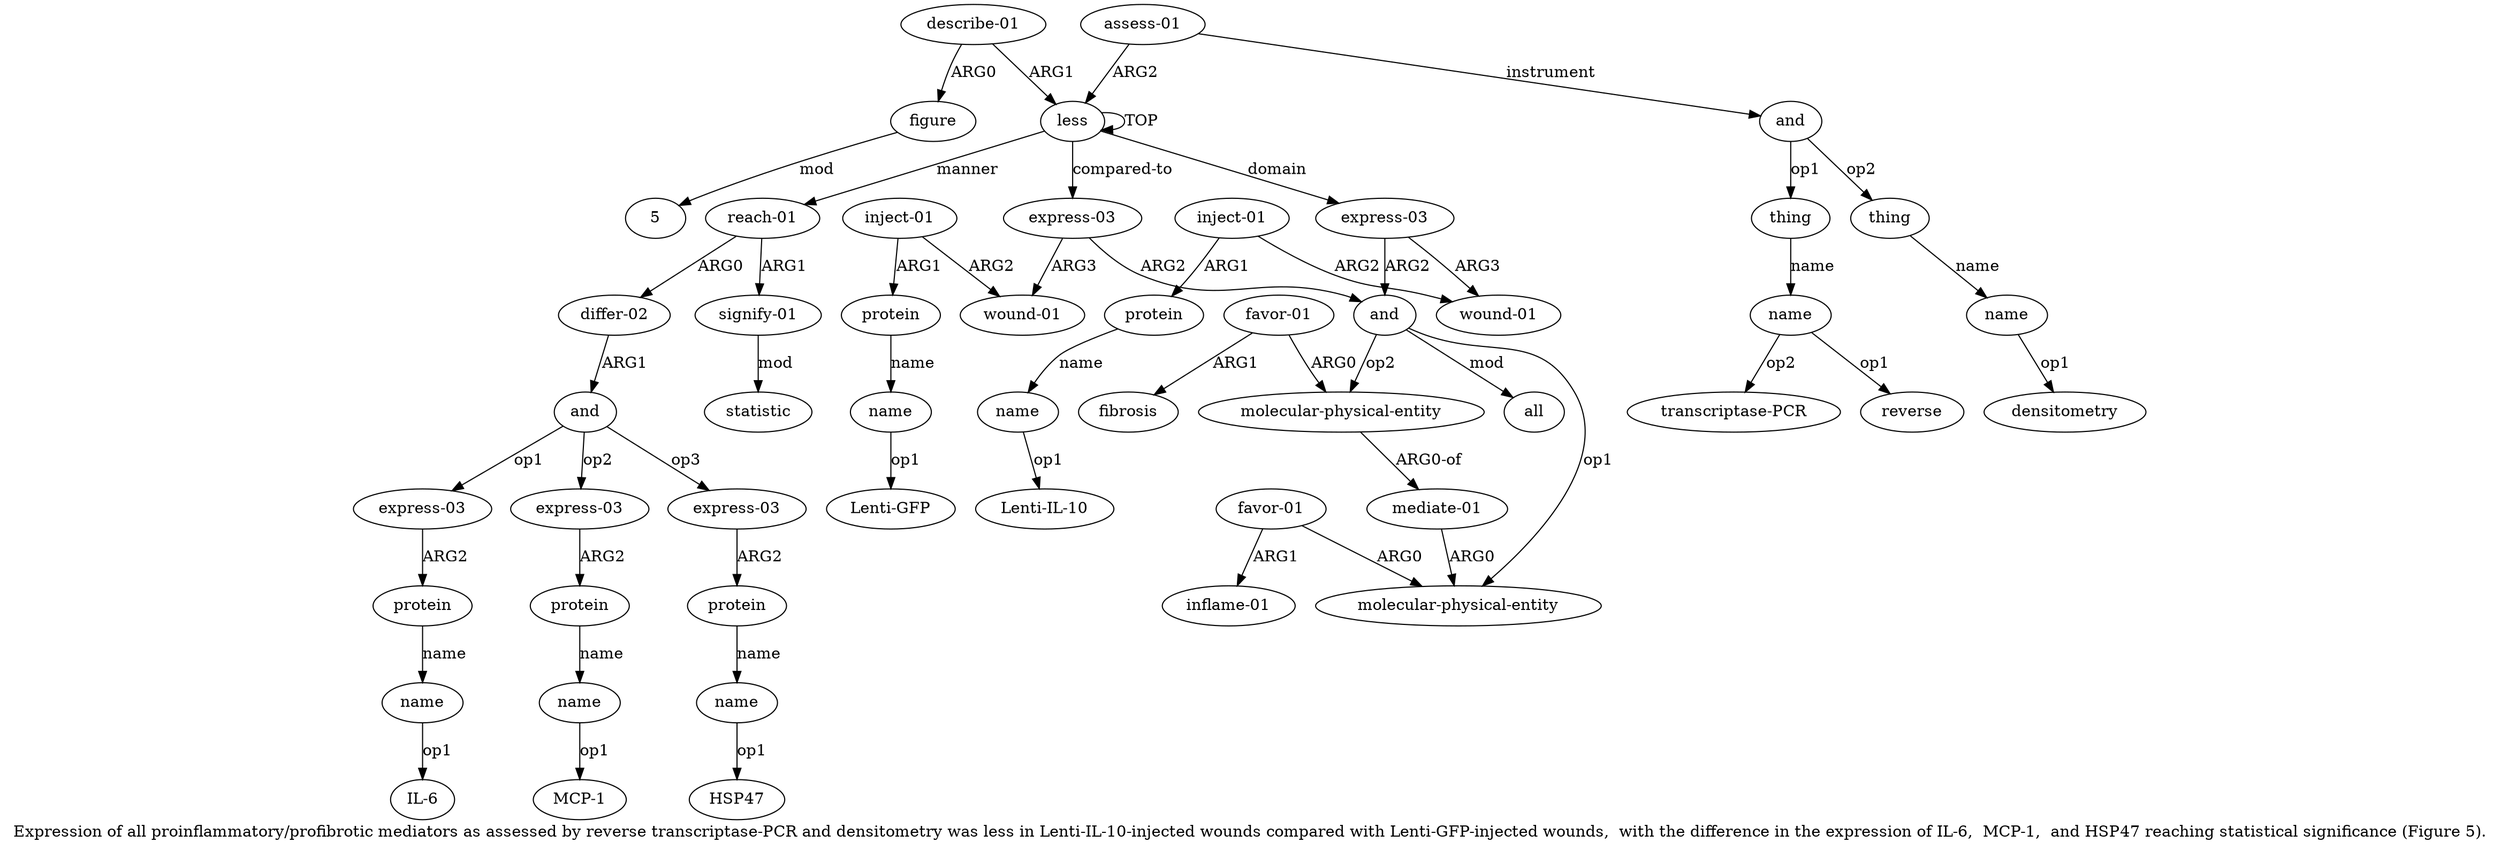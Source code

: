 digraph  {
	graph [label="Expression of all proinflammatory/profibrotic mediators as assessed by reverse transcriptase-PCR and densitometry was less in Lenti-IL-10-injected \
wounds compared with Lenti-GFP-injected wounds,  with the difference in the expression of IL-6,  MCP-1,  and HSP47 reaching statistical \
significance (Figure 5)."];
	node [label="\N"];
	a20	 [color=black,
		gold_ind=20,
		gold_label=name,
		label=name,
		test_ind=20,
		test_label=name];
	"a20 IL-6"	 [color=black,
		gold_ind=-1,
		gold_label="IL-6",
		label="IL-6",
		test_ind=-1,
		test_label="IL-6"];
	a20 -> "a20 IL-6" [key=0,
	color=black,
	gold_label=op1,
	label=op1,
	test_label=op1];
a21 [color=black,
	gold_ind=21,
	gold_label="express-03",
	label="express-03",
	test_ind=21,
	test_label="express-03"];
a22 [color=black,
	gold_ind=22,
	gold_label=protein,
	label=protein,
	test_ind=22,
	test_label=protein];
a21 -> a22 [key=0,
color=black,
gold_label=ARG2,
label=ARG2,
test_label=ARG2];
a23 [color=black,
gold_ind=23,
gold_label=name,
label=name,
test_ind=23,
test_label=name];
a22 -> a23 [key=0,
color=black,
gold_label=name,
label=name,
test_label=name];
"a23 MCP-1" [color=black,
gold_ind=-1,
gold_label="MCP-1",
label="MCP-1",
test_ind=-1,
test_label="MCP-1"];
a23 -> "a23 MCP-1" [key=0,
color=black,
gold_label=op1,
label=op1,
test_label=op1];
a24 [color=black,
gold_ind=24,
gold_label="express-03",
label="express-03",
test_ind=24,
test_label="express-03"];
a25 [color=black,
gold_ind=25,
gold_label=protein,
label=protein,
test_ind=25,
test_label=protein];
a24 -> a25 [key=0,
color=black,
gold_label=ARG2,
label=ARG2,
test_label=ARG2];
a26 [color=black,
gold_ind=26,
gold_label=name,
label=name,
test_ind=26,
test_label=name];
a25 -> a26 [key=0,
color=black,
gold_label=name,
label=name,
test_label=name];
"a26 HSP47" [color=black,
gold_ind=-1,
gold_label=HSP47,
label=HSP47,
test_ind=-1,
test_label=HSP47];
a26 -> "a26 HSP47" [key=0,
color=black,
gold_label=op1,
label=op1,
test_label=op1];
a27 [color=black,
gold_ind=27,
gold_label="signify-01",
label="signify-01",
test_ind=27,
test_label="signify-01"];
a28 [color=black,
gold_ind=28,
gold_label=statistic,
label=statistic,
test_ind=28,
test_label=statistic];
a27 -> a28 [key=0,
color=black,
gold_label=mod,
label=mod,
test_label=mod];
a29 [color=black,
gold_ind=29,
gold_label="describe-01",
label="describe-01",
test_ind=29,
test_label="describe-01"];
a30 [color=black,
gold_ind=30,
gold_label=figure,
label=figure,
test_ind=30,
test_label=figure];
a29 -> a30 [key=0,
color=black,
gold_label=ARG0,
label=ARG0,
test_label=ARG0];
a0 [color=black,
gold_ind=0,
gold_label=less,
label=less,
test_ind=0,
test_label=less];
a29 -> a0 [key=0,
color=black,
gold_label=ARG1,
label=ARG1,
test_label=ARG1];
a31 [color=black,
gold_ind=31,
gold_label="assess-01",
label="assess-01",
test_ind=31,
test_label="assess-01"];
a32 [color=black,
gold_ind=32,
gold_label=and,
label=and,
test_ind=32,
test_label=and];
a31 -> a32 [key=0,
color=black,
gold_label=instrument,
label=instrument,
test_label=instrument];
a31 -> a0 [key=0,
color=black,
gold_label=ARG2,
label=ARG2,
test_label=ARG2];
"a14 Lenti-IL-10" [color=black,
gold_ind=-1,
gold_label="Lenti-IL-10",
label="Lenti-IL-10",
test_ind=-1,
test_label="Lenti-IL-10"];
"a30 5" [color=black,
gold_ind=-1,
gold_label=5,
label=5,
test_ind=-1,
test_label=5];
a30 -> "a30 5" [key=0,
color=black,
gold_label=mod,
label=mod,
test_label=mod];
"a41 Lenti-GFP" [color=black,
gold_ind=-1,
gold_label="Lenti-GFP",
label="Lenti-GFP",
test_ind=-1,
test_label="Lenti-GFP"];
a37 [color=black,
gold_ind=37,
gold_label="express-03",
label="express-03",
test_ind=37,
test_label="express-03"];
a38 [color=black,
gold_ind=38,
gold_label="wound-01",
label="wound-01",
test_ind=38,
test_label="wound-01"];
a37 -> a38 [key=0,
color=black,
gold_label=ARG3,
label=ARG3,
test_label=ARG3];
a2 [color=black,
gold_ind=2,
gold_label=and,
label=and,
test_ind=2,
test_label=and];
a37 -> a2 [key=0,
color=black,
gold_label=ARG2,
label=ARG2,
test_label=ARG2];
a36 [color=black,
gold_ind=36,
gold_label=name,
label=name,
test_ind=36,
test_label=name];
"a36 densitometry" [color=black,
gold_ind=-1,
gold_label=densitometry,
label=densitometry,
test_ind=-1,
test_label=densitometry];
a36 -> "a36 densitometry" [key=0,
color=black,
gold_label=op1,
label=op1,
test_label=op1];
a33 [color=black,
gold_ind=33,
gold_label=thing,
label=thing,
test_ind=33,
test_label=thing];
a34 [color=black,
gold_ind=34,
gold_label=name,
label=name,
test_ind=34,
test_label=name];
a33 -> a34 [key=0,
color=black,
gold_label=name,
label=name,
test_label=name];
a35 [color=black,
gold_ind=35,
gold_label=thing,
label=thing,
test_ind=35,
test_label=thing];
a35 -> a36 [key=0,
color=black,
gold_label=name,
label=name,
test_label=name];
"a34 transcriptase-PCR" [color=black,
gold_ind=-1,
gold_label="transcriptase-PCR",
label="transcriptase-PCR",
test_ind=-1,
test_label="transcriptase-PCR"];
a34 -> "a34 transcriptase-PCR" [key=0,
color=black,
gold_label=op2,
label=op2,
test_label=op2];
"a34 reverse" [color=black,
gold_ind=-1,
gold_label=reverse,
label=reverse,
test_ind=-1,
test_label=reverse];
a34 -> "a34 reverse" [key=0,
color=black,
gold_label=op1,
label=op1,
test_label=op1];
a32 -> a33 [key=0,
color=black,
gold_label=op1,
label=op1,
test_label=op1];
a32 -> a35 [key=0,
color=black,
gold_label=op2,
label=op2,
test_label=op2];
a15 [color=black,
gold_ind=15,
gold_label="reach-01",
label="reach-01",
test_ind=15,
test_label="reach-01"];
a15 -> a27 [key=0,
color=black,
gold_label=ARG1,
label=ARG1,
test_label=ARG1];
a16 [color=black,
gold_ind=16,
gold_label="differ-02",
label="differ-02",
test_ind=16,
test_label="differ-02"];
a15 -> a16 [key=0,
color=black,
gold_label=ARG0,
label=ARG0,
test_label=ARG0];
a14 [color=black,
gold_ind=14,
gold_label=name,
label=name,
test_ind=14,
test_label=name];
a14 -> "a14 Lenti-IL-10" [key=0,
color=black,
gold_label=op1,
label=op1,
test_label=op1];
a17 [color=black,
gold_ind=17,
gold_label=and,
label=and,
test_ind=17,
test_label=and];
a17 -> a21 [key=0,
color=black,
gold_label=op2,
label=op2,
test_label=op2];
a17 -> a24 [key=0,
color=black,
gold_label=op3,
label=op3,
test_label=op3];
a18 [color=black,
gold_ind=18,
gold_label="express-03",
label="express-03",
test_ind=18,
test_label="express-03"];
a17 -> a18 [key=0,
color=black,
gold_label=op1,
label=op1,
test_label=op1];
a16 -> a17 [key=0,
color=black,
gold_label=ARG1,
label=ARG1,
test_label=ARG1];
a11 [color=black,
gold_ind=11,
gold_label="wound-01",
label="wound-01",
test_ind=11,
test_label="wound-01"];
a10 [color=black,
gold_ind=10,
gold_label=all,
label=all,
test_ind=10,
test_label=all];
a13 [color=black,
gold_ind=13,
gold_label=protein,
label=protein,
test_ind=13,
test_label=protein];
a13 -> a14 [key=0,
color=black,
gold_label=name,
label=name,
test_label=name];
a12 [color=black,
gold_ind=12,
gold_label="inject-01",
label="inject-01",
test_ind=12,
test_label="inject-01"];
a12 -> a11 [key=0,
color=black,
gold_label=ARG2,
label=ARG2,
test_label=ARG2];
a12 -> a13 [key=0,
color=black,
gold_label=ARG1,
label=ARG1,
test_label=ARG1];
a39 [color=black,
gold_ind=39,
gold_label="inject-01",
label="inject-01",
test_ind=39,
test_label="inject-01"];
a39 -> a38 [key=0,
color=black,
gold_label=ARG2,
label=ARG2,
test_label=ARG2];
a40 [color=black,
gold_ind=40,
gold_label=protein,
label=protein,
test_ind=40,
test_label=protein];
a39 -> a40 [key=0,
color=black,
gold_label=ARG1,
label=ARG1,
test_label=ARG1];
a19 [color=black,
gold_ind=19,
gold_label=protein,
label=protein,
test_ind=19,
test_label=protein];
a19 -> a20 [key=0,
color=black,
gold_label=name,
label=name,
test_label=name];
a18 -> a19 [key=0,
color=black,
gold_label=ARG2,
label=ARG2,
test_label=ARG2];
a1 [color=black,
gold_ind=1,
gold_label="express-03",
label="express-03",
test_ind=1,
test_label="express-03"];
a1 -> a11 [key=0,
color=black,
gold_label=ARG3,
label=ARG3,
test_label=ARG3];
a1 -> a2 [key=0,
color=black,
gold_label=ARG2,
label=ARG2,
test_label=ARG2];
a0 -> a37 [key=0,
color=black,
gold_label="compared-to",
label="compared-to",
test_label="compared-to"];
a0 -> a15 [key=0,
color=black,
gold_label=manner,
label=manner,
test_label=manner];
a0 -> a1 [key=0,
color=black,
gold_label=domain,
label=domain,
test_label=domain];
a0 -> a0 [key=0,
color=black,
gold_label=TOP,
label=TOP,
test_label=TOP];
a3 [color=black,
gold_ind=3,
gold_label="molecular-physical-entity",
label="molecular-physical-entity",
test_ind=3,
test_label="molecular-physical-entity"];
a2 -> a10 [key=0,
color=black,
gold_label=mod,
label=mod,
test_label=mod];
a2 -> a3 [key=0,
color=black,
gold_label=op1,
label=op1,
test_label=op1];
a7 [color=black,
gold_ind=7,
gold_label="molecular-physical-entity",
label="molecular-physical-entity",
test_ind=7,
test_label="molecular-physical-entity"];
a2 -> a7 [key=0,
color=black,
gold_label=op2,
label=op2,
test_label=op2];
a5 [color=black,
gold_ind=5,
gold_label="inflame-01",
label="inflame-01",
test_ind=5,
test_label="inflame-01"];
a4 [color=black,
gold_ind=4,
gold_label="favor-01",
label="favor-01",
test_ind=4,
test_label="favor-01"];
a4 -> a3 [key=0,
color=black,
gold_label=ARG0,
label=ARG0,
test_label=ARG0];
a4 -> a5 [key=0,
color=black,
gold_label=ARG1,
label=ARG1,
test_label=ARG1];
a6 [color=black,
gold_ind=6,
gold_label="mediate-01",
label="mediate-01",
test_ind=6,
test_label="mediate-01"];
a7 -> a6 [key=0,
color=black,
gold_label="ARG0-of",
label="ARG0-of",
test_label="ARG0-of"];
a6 -> a3 [key=0,
color=black,
gold_label=ARG0,
label=ARG0,
test_label=ARG0];
a9 [color=black,
gold_ind=9,
gold_label=fibrosis,
label=fibrosis,
test_ind=9,
test_label=fibrosis];
a8 [color=black,
gold_ind=8,
gold_label="favor-01",
label="favor-01",
test_ind=8,
test_label="favor-01"];
a8 -> a7 [key=0,
color=black,
gold_label=ARG0,
label=ARG0,
test_label=ARG0];
a8 -> a9 [key=0,
color=black,
gold_label=ARG1,
label=ARG1,
test_label=ARG1];
a41 [color=black,
gold_ind=41,
gold_label=name,
label=name,
test_ind=41,
test_label=name];
a40 -> a41 [key=0,
color=black,
gold_label=name,
label=name,
test_label=name];
a41 -> "a41 Lenti-GFP" [key=0,
color=black,
gold_label=op1,
label=op1,
test_label=op1];
}
